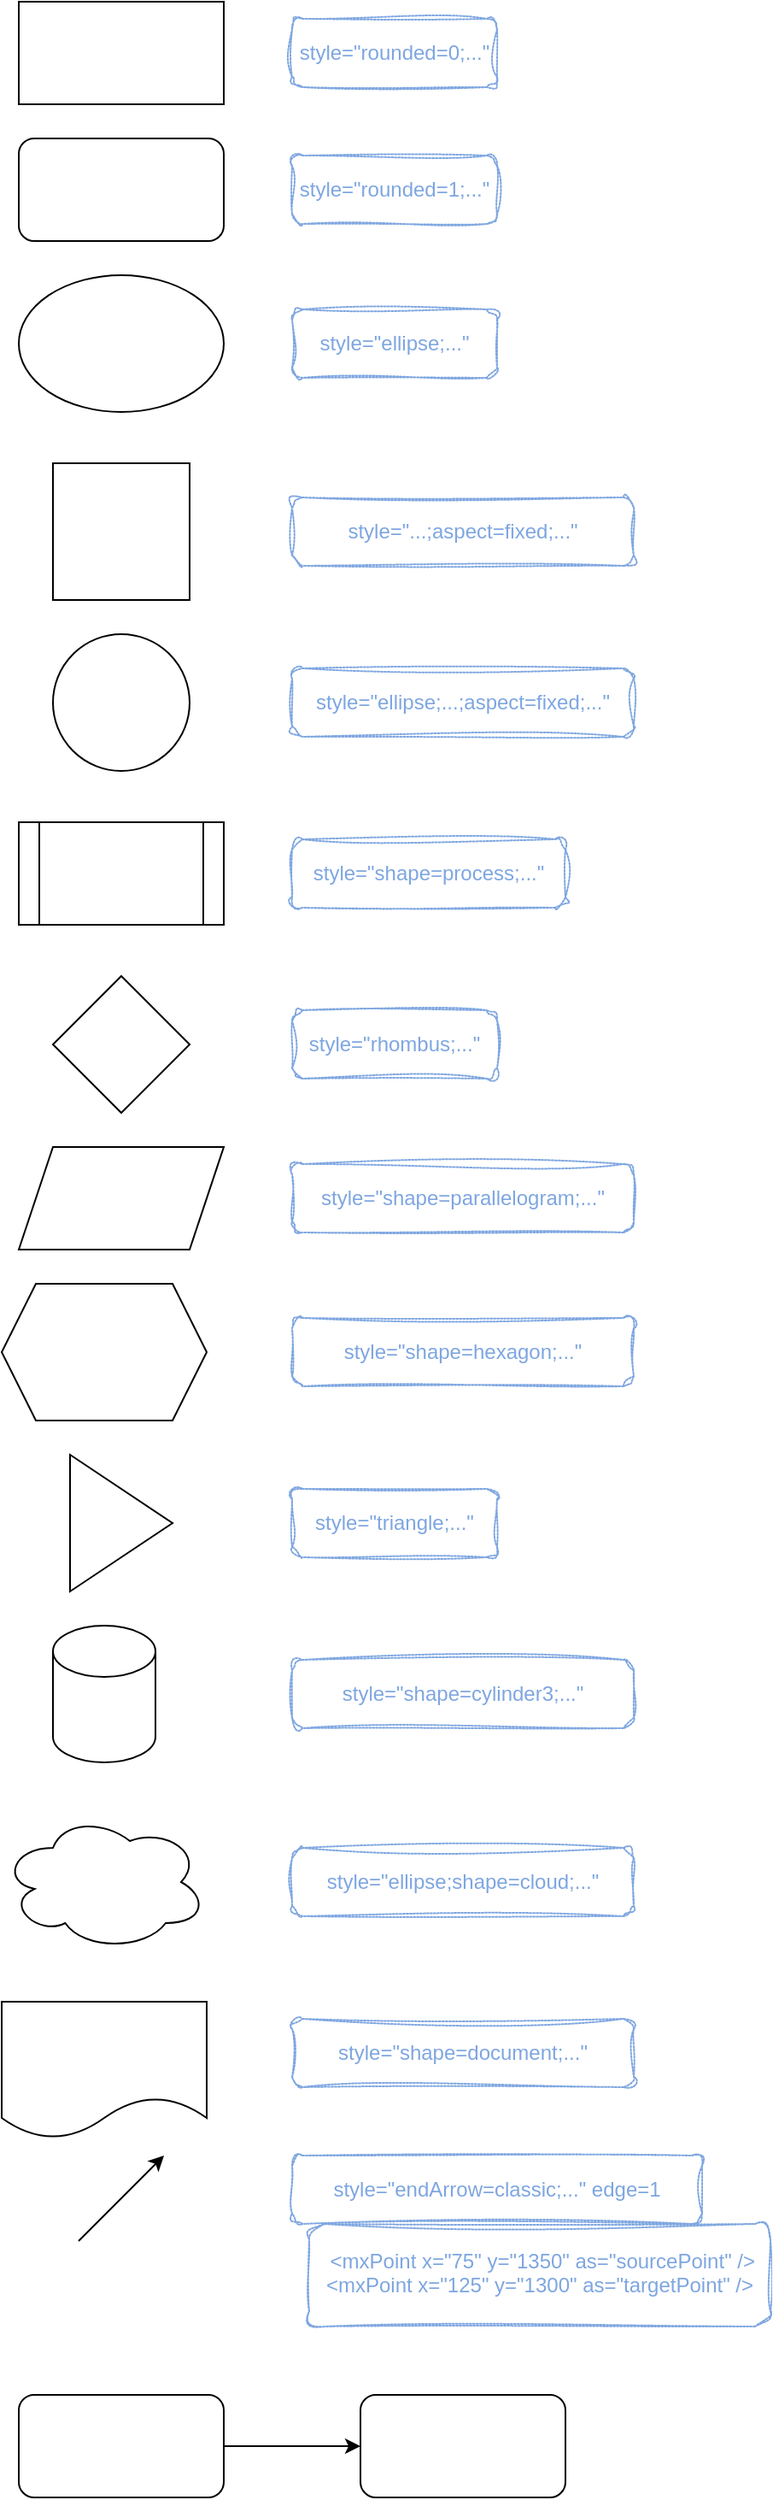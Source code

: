 <mxfile version="26.0.15">
  <diagram name="Page-1" id="EEz5u-kWuHHDsCuBFhzt">
    <mxGraphModel dx="721" dy="797" grid="1" gridSize="10" guides="1" tooltips="1" connect="1" arrows="1" fold="1" page="1" pageScale="1" pageWidth="1100" pageHeight="850" math="0" shadow="0">
      <root>
        <mxCell id="0" />
        <mxCell id="1" parent="0" />
        <mxCell id="n1KaCsgwGXQdcuZ2LLGF-1" value="" style="rounded=0;whiteSpace=wrap;html=1;" vertex="1" parent="1">
          <mxGeometry x="40" y="40" width="120" height="60" as="geometry" />
        </mxCell>
        <mxCell id="n1KaCsgwGXQdcuZ2LLGF-2" value="" style="rounded=1;whiteSpace=wrap;html=1;" vertex="1" parent="1">
          <mxGeometry x="40" y="120" width="120" height="60" as="geometry" />
        </mxCell>
        <mxCell id="n1KaCsgwGXQdcuZ2LLGF-3" value="" style="ellipse;whiteSpace=wrap;html=1;" vertex="1" parent="1">
          <mxGeometry x="40" y="200" width="120" height="80" as="geometry" />
        </mxCell>
        <mxCell id="n1KaCsgwGXQdcuZ2LLGF-4" value="" style="whiteSpace=wrap;html=1;aspect=fixed;" vertex="1" parent="1">
          <mxGeometry x="60" y="310" width="80" height="80" as="geometry" />
        </mxCell>
        <mxCell id="n1KaCsgwGXQdcuZ2LLGF-5" value="" style="ellipse;whiteSpace=wrap;html=1;aspect=fixed;" vertex="1" parent="1">
          <mxGeometry x="60" y="410" width="80" height="80" as="geometry" />
        </mxCell>
        <mxCell id="n1KaCsgwGXQdcuZ2LLGF-6" value="" style="shape=process;whiteSpace=wrap;html=1;backgroundOutline=1;" vertex="1" parent="1">
          <mxGeometry x="40" y="520" width="120" height="60" as="geometry" />
        </mxCell>
        <mxCell id="n1KaCsgwGXQdcuZ2LLGF-7" value="" style="rhombus;whiteSpace=wrap;html=1;" vertex="1" parent="1">
          <mxGeometry x="60" y="610" width="80" height="80" as="geometry" />
        </mxCell>
        <mxCell id="n1KaCsgwGXQdcuZ2LLGF-8" value="" style="shape=parallelogram;perimeter=parallelogramPerimeter;whiteSpace=wrap;html=1;fixedSize=1;" vertex="1" parent="1">
          <mxGeometry x="40" y="710" width="120" height="60" as="geometry" />
        </mxCell>
        <mxCell id="n1KaCsgwGXQdcuZ2LLGF-9" value="" style="shape=hexagon;perimeter=hexagonPerimeter2;whiteSpace=wrap;html=1;fixedSize=1;" vertex="1" parent="1">
          <mxGeometry x="30" y="790" width="120" height="80" as="geometry" />
        </mxCell>
        <mxCell id="n1KaCsgwGXQdcuZ2LLGF-10" value="" style="triangle;whiteSpace=wrap;html=1;" vertex="1" parent="1">
          <mxGeometry x="70" y="890" width="60" height="80" as="geometry" />
        </mxCell>
        <mxCell id="n1KaCsgwGXQdcuZ2LLGF-11" value="" style="shape=cylinder3;whiteSpace=wrap;html=1;boundedLbl=1;backgroundOutline=1;size=15;" vertex="1" parent="1">
          <mxGeometry x="60" y="990" width="60" height="80" as="geometry" />
        </mxCell>
        <mxCell id="n1KaCsgwGXQdcuZ2LLGF-12" value="" style="ellipse;shape=cloud;whiteSpace=wrap;html=1;" vertex="1" parent="1">
          <mxGeometry x="30" y="1100" width="120" height="80" as="geometry" />
        </mxCell>
        <mxCell id="n1KaCsgwGXQdcuZ2LLGF-13" value="" style="shape=document;whiteSpace=wrap;html=1;boundedLbl=1;" vertex="1" parent="1">
          <mxGeometry x="30" y="1210" width="120" height="80" as="geometry" />
        </mxCell>
        <mxCell id="n1KaCsgwGXQdcuZ2LLGF-14" value="" style="endArrow=classic;html=1;rounded=0;" edge="1" parent="1">
          <mxGeometry width="50" height="50" relative="1" as="geometry">
            <mxPoint x="75" y="1350" as="sourcePoint" />
            <mxPoint x="125" y="1300" as="targetPoint" />
          </mxGeometry>
        </mxCell>
        <mxCell id="n1KaCsgwGXQdcuZ2LLGF-15" value="style=&quot;rounded=0;...&quot;" style="rounded=1;whiteSpace=wrap;html=1;strokeColor=#7EA6E0;sketch=1;curveFitting=1;jiggle=2;dashed=1;dashPattern=1 1;fontColor=#7EA6E0;" vertex="1" parent="1">
          <mxGeometry x="200" y="50" width="120" height="40" as="geometry" />
        </mxCell>
        <mxCell id="n1KaCsgwGXQdcuZ2LLGF-16" value="style=&quot;rounded=1;...&quot;" style="rounded=1;whiteSpace=wrap;html=1;sketch=1;curveFitting=1;jiggle=2;dashed=1;strokeColor=#7EA6E0;fillColor=none;fontColor=#7EA6E0;dashPattern=1 1;" vertex="1" parent="1">
          <mxGeometry x="200" y="130" width="120" height="40" as="geometry" />
        </mxCell>
        <mxCell id="n1KaCsgwGXQdcuZ2LLGF-18" value="style=&quot;ellipse;...&quot;" style="rounded=1;whiteSpace=wrap;html=1;sketch=1;curveFitting=1;jiggle=2;dashed=1;strokeColor=#7EA6E0;fillColor=none;fontColor=#7EA6E0;dashPattern=1 1;" vertex="1" parent="1">
          <mxGeometry x="200" y="220" width="120" height="40" as="geometry" />
        </mxCell>
        <mxCell id="n1KaCsgwGXQdcuZ2LLGF-19" value="style=&quot;...;aspect=fixed;...&quot;" style="rounded=1;whiteSpace=wrap;html=1;sketch=1;curveFitting=1;jiggle=2;dashed=1;strokeColor=#7EA6E0;fillColor=none;fontColor=#7EA6E0;dashPattern=1 1;" vertex="1" parent="1">
          <mxGeometry x="200" y="330" width="200" height="40" as="geometry" />
        </mxCell>
        <mxCell id="n1KaCsgwGXQdcuZ2LLGF-20" value="style=&quot;ellipse;...;aspect=fixed;...&quot;" style="rounded=1;whiteSpace=wrap;html=1;sketch=1;curveFitting=1;jiggle=2;dashed=1;strokeColor=#7EA6E0;fillColor=none;fontColor=#7EA6E0;dashPattern=1 1;" vertex="1" parent="1">
          <mxGeometry x="200" y="430" width="200" height="40" as="geometry" />
        </mxCell>
        <mxCell id="n1KaCsgwGXQdcuZ2LLGF-21" value="style=&quot;shape=process;...&quot;" style="rounded=1;whiteSpace=wrap;html=1;sketch=1;curveFitting=1;jiggle=2;dashed=1;strokeColor=#7EA6E0;fillColor=none;fontColor=#7EA6E0;dashPattern=1 1;" vertex="1" parent="1">
          <mxGeometry x="200" y="530" width="160" height="40" as="geometry" />
        </mxCell>
        <mxCell id="n1KaCsgwGXQdcuZ2LLGF-22" value="style=&quot;rhombus;...&quot;" style="rounded=1;whiteSpace=wrap;html=1;sketch=1;curveFitting=1;jiggle=2;dashed=1;strokeColor=#7EA6E0;fillColor=none;fontColor=#7EA6E0;dashPattern=1 1;" vertex="1" parent="1">
          <mxGeometry x="200" y="630" width="120" height="40" as="geometry" />
        </mxCell>
        <mxCell id="n1KaCsgwGXQdcuZ2LLGF-23" value="style=&quot;shape=parallelogram;...&quot;" style="rounded=1;whiteSpace=wrap;html=1;sketch=1;curveFitting=1;jiggle=2;dashed=1;strokeColor=#7EA6E0;fillColor=none;fontColor=#7EA6E0;dashPattern=1 1;" vertex="1" parent="1">
          <mxGeometry x="200" y="720" width="200" height="40" as="geometry" />
        </mxCell>
        <mxCell id="n1KaCsgwGXQdcuZ2LLGF-24" value="style=&quot;shape=hexagon;...&quot;" style="rounded=1;whiteSpace=wrap;html=1;sketch=1;curveFitting=1;jiggle=2;dashed=1;strokeColor=#7EA6E0;fillColor=none;fontColor=#7EA6E0;dashPattern=1 1;" vertex="1" parent="1">
          <mxGeometry x="200" y="810" width="200" height="40" as="geometry" />
        </mxCell>
        <mxCell id="n1KaCsgwGXQdcuZ2LLGF-25" value="style=&quot;triangle;...&quot;" style="rounded=1;whiteSpace=wrap;html=1;sketch=1;curveFitting=1;jiggle=2;dashed=1;strokeColor=#7EA6E0;fillColor=none;fontColor=#7EA6E0;dashPattern=1 1;" vertex="1" parent="1">
          <mxGeometry x="200" y="910" width="120" height="40" as="geometry" />
        </mxCell>
        <mxCell id="n1KaCsgwGXQdcuZ2LLGF-26" value="style=&quot;shape=cylinder3;...&quot;" style="rounded=1;whiteSpace=wrap;html=1;sketch=1;curveFitting=1;jiggle=2;dashed=1;strokeColor=#7EA6E0;fillColor=none;fontColor=#7EA6E0;dashPattern=1 1;" vertex="1" parent="1">
          <mxGeometry x="200" y="1010" width="200" height="40" as="geometry" />
        </mxCell>
        <mxCell id="n1KaCsgwGXQdcuZ2LLGF-27" value="style=&quot;ellipse;shape=cloud;...&quot;" style="rounded=1;whiteSpace=wrap;html=1;sketch=1;curveFitting=1;jiggle=2;dashed=1;strokeColor=#7EA6E0;fillColor=none;fontColor=#7EA6E0;dashPattern=1 1;" vertex="1" parent="1">
          <mxGeometry x="200" y="1120" width="200" height="40" as="geometry" />
        </mxCell>
        <mxCell id="n1KaCsgwGXQdcuZ2LLGF-28" value="style=&quot;shape=document;...&quot;" style="rounded=1;whiteSpace=wrap;html=1;sketch=1;curveFitting=1;jiggle=2;dashed=1;strokeColor=#7EA6E0;fillColor=none;fontColor=#7EA6E0;dashPattern=1 1;" vertex="1" parent="1">
          <mxGeometry x="200" y="1220" width="200" height="40" as="geometry" />
        </mxCell>
        <mxCell id="n1KaCsgwGXQdcuZ2LLGF-29" value="style=&quot;endArrow=classic;...&quot; edge=1" style="rounded=1;whiteSpace=wrap;html=1;sketch=1;curveFitting=1;jiggle=2;dashed=1;strokeColor=#7EA6E0;fillColor=none;fontColor=#7EA6E0;dashPattern=1 1;" vertex="1" parent="1">
          <mxGeometry x="200" y="1300" width="240" height="40" as="geometry" />
        </mxCell>
        <mxCell id="n1KaCsgwGXQdcuZ2LLGF-30" value="&lt;div&gt;&amp;nbsp;&amp;lt;mxPoint x=&quot;75&quot; y=&quot;1350&quot; as=&quot;sourcePoint&quot; /&amp;gt;&lt;/div&gt;&lt;div&gt;&lt;span style=&quot;background-color: transparent; color: light-dark(rgb(126, 166, 224), rgb(67, 102, 151));&quot;&gt;&amp;lt;mxPoint x=&quot;125&quot; y=&quot;1300&quot; as=&quot;targetPoint&quot; /&amp;gt;&lt;/span&gt;&lt;/div&gt;&lt;div&gt;&lt;br&gt;&lt;/div&gt;" style="rounded=1;whiteSpace=wrap;html=1;sketch=1;curveFitting=1;jiggle=2;dashed=1;strokeColor=#7EA6E0;fillColor=none;fontColor=#7EA6E0;dashPattern=1 1;verticalAlign=bottom;align=center;" vertex="1" parent="1">
          <mxGeometry x="210" y="1340" width="270" height="60" as="geometry" />
        </mxCell>
        <mxCell id="n1KaCsgwGXQdcuZ2LLGF-33" style="edgeStyle=orthogonalEdgeStyle;rounded=0;orthogonalLoop=1;jettySize=auto;html=1;exitX=1;exitY=0.5;exitDx=0;exitDy=0;entryX=0;entryY=0.5;entryDx=0;entryDy=0;fontFamily=Helvetica;fontSize=12;fontColor=#7EA6E0;" edge="1" parent="1" source="n1KaCsgwGXQdcuZ2LLGF-31" target="n1KaCsgwGXQdcuZ2LLGF-32">
          <mxGeometry relative="1" as="geometry" />
        </mxCell>
        <mxCell id="n1KaCsgwGXQdcuZ2LLGF-31" value="" style="rounded=1;whiteSpace=wrap;html=1;" vertex="1" parent="1">
          <mxGeometry x="40" y="1440" width="120" height="60" as="geometry" />
        </mxCell>
        <mxCell id="n1KaCsgwGXQdcuZ2LLGF-32" value="" style="rounded=1;whiteSpace=wrap;html=1;" vertex="1" parent="1">
          <mxGeometry x="240" y="1440" width="120" height="60" as="geometry" />
        </mxCell>
      </root>
    </mxGraphModel>
  </diagram>
</mxfile>

